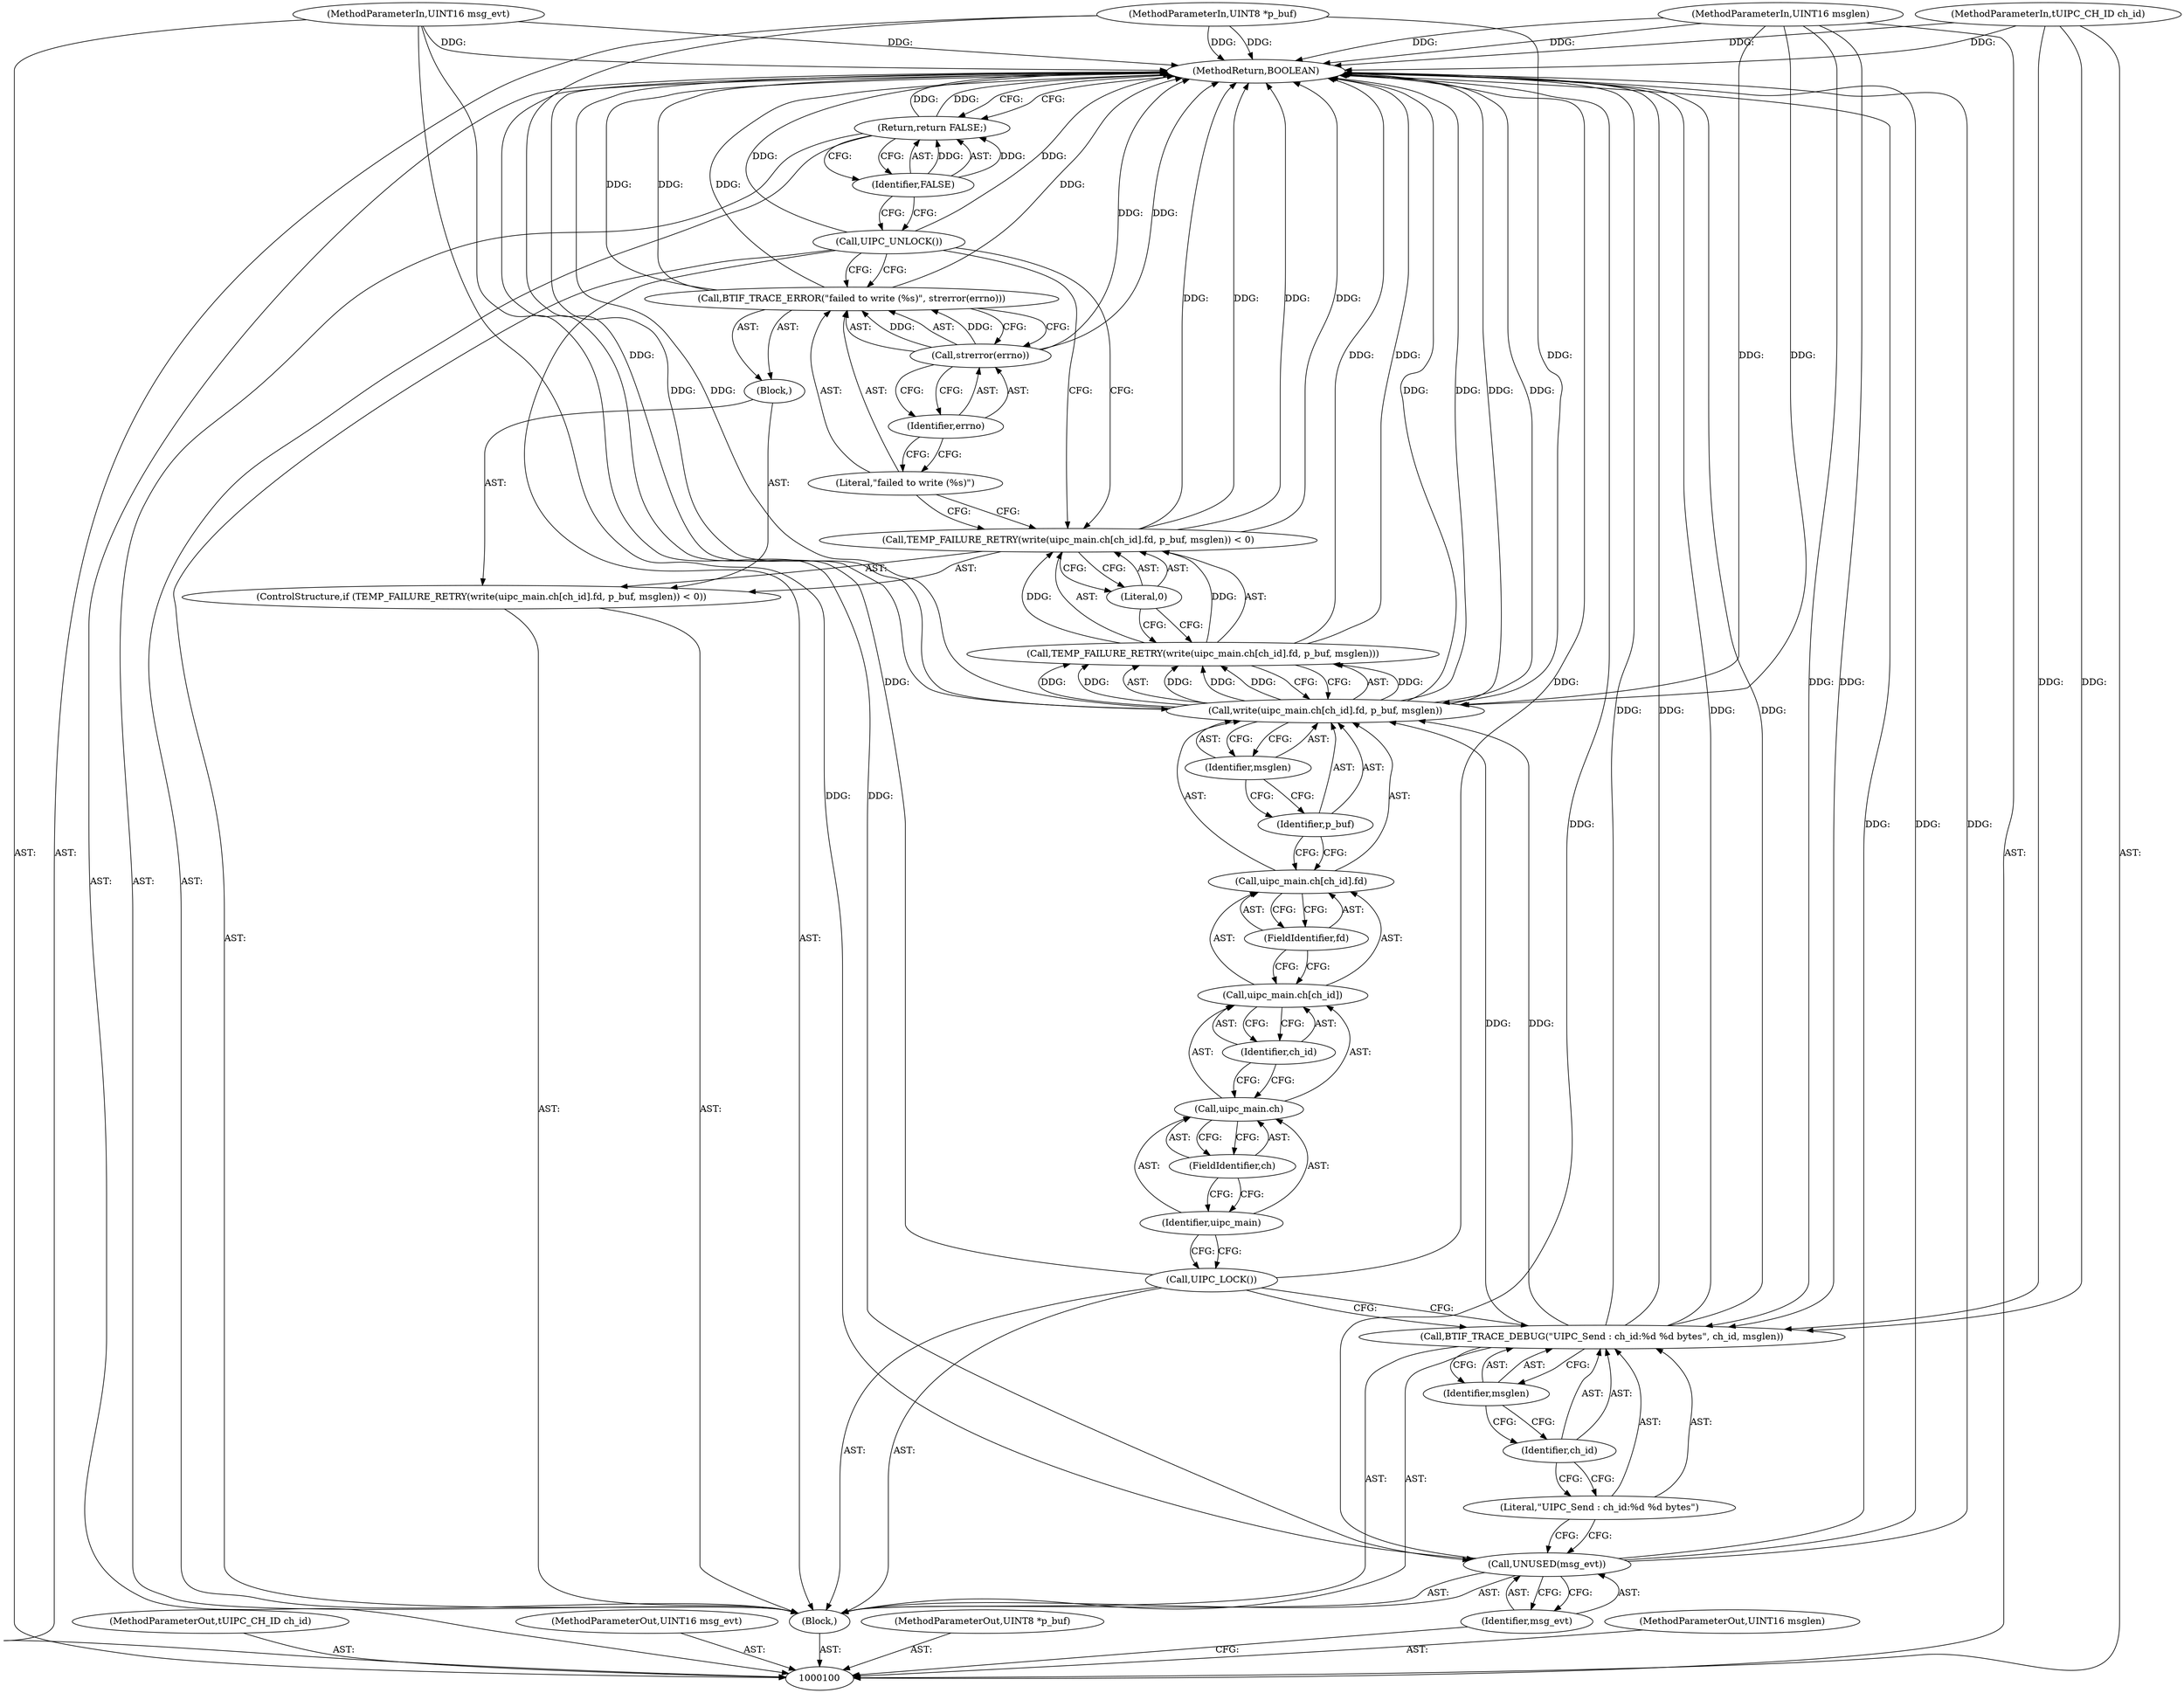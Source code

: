 digraph "0_Android_472271b153c5dc53c28beac55480a8d8434b2d5c_71" {
"1000135" [label="(MethodReturn,BOOLEAN)"];
"1000101" [label="(MethodParameterIn,tUIPC_CH_ID ch_id)"];
"1000195" [label="(MethodParameterOut,tUIPC_CH_ID ch_id)"];
"1000102" [label="(MethodParameterIn,UINT16 msg_evt)"];
"1000196" [label="(MethodParameterOut,UINT16 msg_evt)"];
"1000103" [label="(MethodParameterIn,UINT8 *p_buf)"];
"1000197" [label="(MethodParameterOut,UINT8 *p_buf)"];
"1000116" [label="(Call,write(uipc_main.ch[ch_id].fd, p_buf, msglen))"];
"1000117" [label="(Call,uipc_main.ch[ch_id].fd)"];
"1000118" [label="(Call,uipc_main.ch[ch_id])"];
"1000119" [label="(Call,uipc_main.ch)"];
"1000120" [label="(Identifier,uipc_main)"];
"1000113" [label="(ControlStructure,if (TEMP_FAILURE_RETRY(write(uipc_main.ch[ch_id].fd, p_buf, msglen)) < 0))"];
"1000121" [label="(FieldIdentifier,ch)"];
"1000122" [label="(Identifier,ch_id)"];
"1000123" [label="(FieldIdentifier,fd)"];
"1000124" [label="(Identifier,p_buf)"];
"1000125" [label="(Identifier,msglen)"];
"1000126" [label="(Literal,0)"];
"1000114" [label="(Call,TEMP_FAILURE_RETRY(write(uipc_main.ch[ch_id].fd, p_buf, msglen)) < 0)"];
"1000115" [label="(Call,TEMP_FAILURE_RETRY(write(uipc_main.ch[ch_id].fd, p_buf, msglen)))"];
"1000127" [label="(Block,)"];
"1000129" [label="(Literal,\"failed to write (%s)\")"];
"1000130" [label="(Call,strerror(errno))"];
"1000131" [label="(Identifier,errno)"];
"1000128" [label="(Call,BTIF_TRACE_ERROR(\"failed to write (%s)\", strerror(errno)))"];
"1000132" [label="(Call,UIPC_UNLOCK())"];
"1000133" [label="(Return,return FALSE;)"];
"1000134" [label="(Identifier,FALSE)"];
"1000104" [label="(MethodParameterIn,UINT16 msglen)"];
"1000198" [label="(MethodParameterOut,UINT16 msglen)"];
"1000105" [label="(Block,)"];
"1000107" [label="(Identifier,msg_evt)"];
"1000106" [label="(Call,UNUSED(msg_evt))"];
"1000109" [label="(Literal,\"UIPC_Send : ch_id:%d %d bytes\")"];
"1000108" [label="(Call,BTIF_TRACE_DEBUG(\"UIPC_Send : ch_id:%d %d bytes\", ch_id, msglen))"];
"1000110" [label="(Identifier,ch_id)"];
"1000111" [label="(Identifier,msglen)"];
"1000112" [label="(Call,UIPC_LOCK())"];
"1000135" -> "1000100"  [label="AST: "];
"1000135" -> "1000133"  [label="CFG: "];
"1000116" -> "1000135"  [label="DDG: "];
"1000116" -> "1000135"  [label="DDG: "];
"1000116" -> "1000135"  [label="DDG: "];
"1000128" -> "1000135"  [label="DDG: "];
"1000128" -> "1000135"  [label="DDG: "];
"1000108" -> "1000135"  [label="DDG: "];
"1000108" -> "1000135"  [label="DDG: "];
"1000106" -> "1000135"  [label="DDG: "];
"1000106" -> "1000135"  [label="DDG: "];
"1000104" -> "1000135"  [label="DDG: "];
"1000114" -> "1000135"  [label="DDG: "];
"1000114" -> "1000135"  [label="DDG: "];
"1000132" -> "1000135"  [label="DDG: "];
"1000103" -> "1000135"  [label="DDG: "];
"1000115" -> "1000135"  [label="DDG: "];
"1000102" -> "1000135"  [label="DDG: "];
"1000112" -> "1000135"  [label="DDG: "];
"1000101" -> "1000135"  [label="DDG: "];
"1000130" -> "1000135"  [label="DDG: "];
"1000133" -> "1000135"  [label="DDG: "];
"1000101" -> "1000100"  [label="AST: "];
"1000101" -> "1000135"  [label="DDG: "];
"1000101" -> "1000108"  [label="DDG: "];
"1000195" -> "1000100"  [label="AST: "];
"1000102" -> "1000100"  [label="AST: "];
"1000102" -> "1000135"  [label="DDG: "];
"1000102" -> "1000106"  [label="DDG: "];
"1000196" -> "1000100"  [label="AST: "];
"1000103" -> "1000100"  [label="AST: "];
"1000103" -> "1000135"  [label="DDG: "];
"1000103" -> "1000116"  [label="DDG: "];
"1000197" -> "1000100"  [label="AST: "];
"1000116" -> "1000115"  [label="AST: "];
"1000116" -> "1000125"  [label="CFG: "];
"1000117" -> "1000116"  [label="AST: "];
"1000124" -> "1000116"  [label="AST: "];
"1000125" -> "1000116"  [label="AST: "];
"1000115" -> "1000116"  [label="CFG: "];
"1000116" -> "1000135"  [label="DDG: "];
"1000116" -> "1000135"  [label="DDG: "];
"1000116" -> "1000135"  [label="DDG: "];
"1000116" -> "1000115"  [label="DDG: "];
"1000116" -> "1000115"  [label="DDG: "];
"1000116" -> "1000115"  [label="DDG: "];
"1000103" -> "1000116"  [label="DDG: "];
"1000108" -> "1000116"  [label="DDG: "];
"1000104" -> "1000116"  [label="DDG: "];
"1000117" -> "1000116"  [label="AST: "];
"1000117" -> "1000123"  [label="CFG: "];
"1000118" -> "1000117"  [label="AST: "];
"1000123" -> "1000117"  [label="AST: "];
"1000124" -> "1000117"  [label="CFG: "];
"1000118" -> "1000117"  [label="AST: "];
"1000118" -> "1000122"  [label="CFG: "];
"1000119" -> "1000118"  [label="AST: "];
"1000122" -> "1000118"  [label="AST: "];
"1000123" -> "1000118"  [label="CFG: "];
"1000119" -> "1000118"  [label="AST: "];
"1000119" -> "1000121"  [label="CFG: "];
"1000120" -> "1000119"  [label="AST: "];
"1000121" -> "1000119"  [label="AST: "];
"1000122" -> "1000119"  [label="CFG: "];
"1000120" -> "1000119"  [label="AST: "];
"1000120" -> "1000112"  [label="CFG: "];
"1000121" -> "1000120"  [label="CFG: "];
"1000113" -> "1000105"  [label="AST: "];
"1000114" -> "1000113"  [label="AST: "];
"1000127" -> "1000113"  [label="AST: "];
"1000121" -> "1000119"  [label="AST: "];
"1000121" -> "1000120"  [label="CFG: "];
"1000119" -> "1000121"  [label="CFG: "];
"1000122" -> "1000118"  [label="AST: "];
"1000122" -> "1000119"  [label="CFG: "];
"1000118" -> "1000122"  [label="CFG: "];
"1000123" -> "1000117"  [label="AST: "];
"1000123" -> "1000118"  [label="CFG: "];
"1000117" -> "1000123"  [label="CFG: "];
"1000124" -> "1000116"  [label="AST: "];
"1000124" -> "1000117"  [label="CFG: "];
"1000125" -> "1000124"  [label="CFG: "];
"1000125" -> "1000116"  [label="AST: "];
"1000125" -> "1000124"  [label="CFG: "];
"1000116" -> "1000125"  [label="CFG: "];
"1000126" -> "1000114"  [label="AST: "];
"1000126" -> "1000115"  [label="CFG: "];
"1000114" -> "1000126"  [label="CFG: "];
"1000114" -> "1000113"  [label="AST: "];
"1000114" -> "1000126"  [label="CFG: "];
"1000115" -> "1000114"  [label="AST: "];
"1000126" -> "1000114"  [label="AST: "];
"1000129" -> "1000114"  [label="CFG: "];
"1000132" -> "1000114"  [label="CFG: "];
"1000114" -> "1000135"  [label="DDG: "];
"1000114" -> "1000135"  [label="DDG: "];
"1000115" -> "1000114"  [label="DDG: "];
"1000115" -> "1000114"  [label="AST: "];
"1000115" -> "1000116"  [label="CFG: "];
"1000116" -> "1000115"  [label="AST: "];
"1000126" -> "1000115"  [label="CFG: "];
"1000115" -> "1000135"  [label="DDG: "];
"1000115" -> "1000114"  [label="DDG: "];
"1000116" -> "1000115"  [label="DDG: "];
"1000116" -> "1000115"  [label="DDG: "];
"1000116" -> "1000115"  [label="DDG: "];
"1000127" -> "1000113"  [label="AST: "];
"1000128" -> "1000127"  [label="AST: "];
"1000129" -> "1000128"  [label="AST: "];
"1000129" -> "1000114"  [label="CFG: "];
"1000131" -> "1000129"  [label="CFG: "];
"1000130" -> "1000128"  [label="AST: "];
"1000130" -> "1000131"  [label="CFG: "];
"1000131" -> "1000130"  [label="AST: "];
"1000128" -> "1000130"  [label="CFG: "];
"1000130" -> "1000135"  [label="DDG: "];
"1000130" -> "1000128"  [label="DDG: "];
"1000131" -> "1000130"  [label="AST: "];
"1000131" -> "1000129"  [label="CFG: "];
"1000130" -> "1000131"  [label="CFG: "];
"1000128" -> "1000127"  [label="AST: "];
"1000128" -> "1000130"  [label="CFG: "];
"1000129" -> "1000128"  [label="AST: "];
"1000130" -> "1000128"  [label="AST: "];
"1000132" -> "1000128"  [label="CFG: "];
"1000128" -> "1000135"  [label="DDG: "];
"1000128" -> "1000135"  [label="DDG: "];
"1000130" -> "1000128"  [label="DDG: "];
"1000132" -> "1000105"  [label="AST: "];
"1000132" -> "1000128"  [label="CFG: "];
"1000132" -> "1000114"  [label="CFG: "];
"1000134" -> "1000132"  [label="CFG: "];
"1000132" -> "1000135"  [label="DDG: "];
"1000133" -> "1000105"  [label="AST: "];
"1000133" -> "1000134"  [label="CFG: "];
"1000134" -> "1000133"  [label="AST: "];
"1000135" -> "1000133"  [label="CFG: "];
"1000133" -> "1000135"  [label="DDG: "];
"1000134" -> "1000133"  [label="DDG: "];
"1000134" -> "1000133"  [label="AST: "];
"1000134" -> "1000132"  [label="CFG: "];
"1000133" -> "1000134"  [label="CFG: "];
"1000134" -> "1000133"  [label="DDG: "];
"1000104" -> "1000100"  [label="AST: "];
"1000104" -> "1000135"  [label="DDG: "];
"1000104" -> "1000108"  [label="DDG: "];
"1000104" -> "1000116"  [label="DDG: "];
"1000198" -> "1000100"  [label="AST: "];
"1000105" -> "1000100"  [label="AST: "];
"1000106" -> "1000105"  [label="AST: "];
"1000108" -> "1000105"  [label="AST: "];
"1000112" -> "1000105"  [label="AST: "];
"1000113" -> "1000105"  [label="AST: "];
"1000132" -> "1000105"  [label="AST: "];
"1000133" -> "1000105"  [label="AST: "];
"1000107" -> "1000106"  [label="AST: "];
"1000107" -> "1000100"  [label="CFG: "];
"1000106" -> "1000107"  [label="CFG: "];
"1000106" -> "1000105"  [label="AST: "];
"1000106" -> "1000107"  [label="CFG: "];
"1000107" -> "1000106"  [label="AST: "];
"1000109" -> "1000106"  [label="CFG: "];
"1000106" -> "1000135"  [label="DDG: "];
"1000106" -> "1000135"  [label="DDG: "];
"1000102" -> "1000106"  [label="DDG: "];
"1000109" -> "1000108"  [label="AST: "];
"1000109" -> "1000106"  [label="CFG: "];
"1000110" -> "1000109"  [label="CFG: "];
"1000108" -> "1000105"  [label="AST: "];
"1000108" -> "1000111"  [label="CFG: "];
"1000109" -> "1000108"  [label="AST: "];
"1000110" -> "1000108"  [label="AST: "];
"1000111" -> "1000108"  [label="AST: "];
"1000112" -> "1000108"  [label="CFG: "];
"1000108" -> "1000135"  [label="DDG: "];
"1000108" -> "1000135"  [label="DDG: "];
"1000101" -> "1000108"  [label="DDG: "];
"1000104" -> "1000108"  [label="DDG: "];
"1000108" -> "1000116"  [label="DDG: "];
"1000110" -> "1000108"  [label="AST: "];
"1000110" -> "1000109"  [label="CFG: "];
"1000111" -> "1000110"  [label="CFG: "];
"1000111" -> "1000108"  [label="AST: "];
"1000111" -> "1000110"  [label="CFG: "];
"1000108" -> "1000111"  [label="CFG: "];
"1000112" -> "1000105"  [label="AST: "];
"1000112" -> "1000108"  [label="CFG: "];
"1000120" -> "1000112"  [label="CFG: "];
"1000112" -> "1000135"  [label="DDG: "];
}
